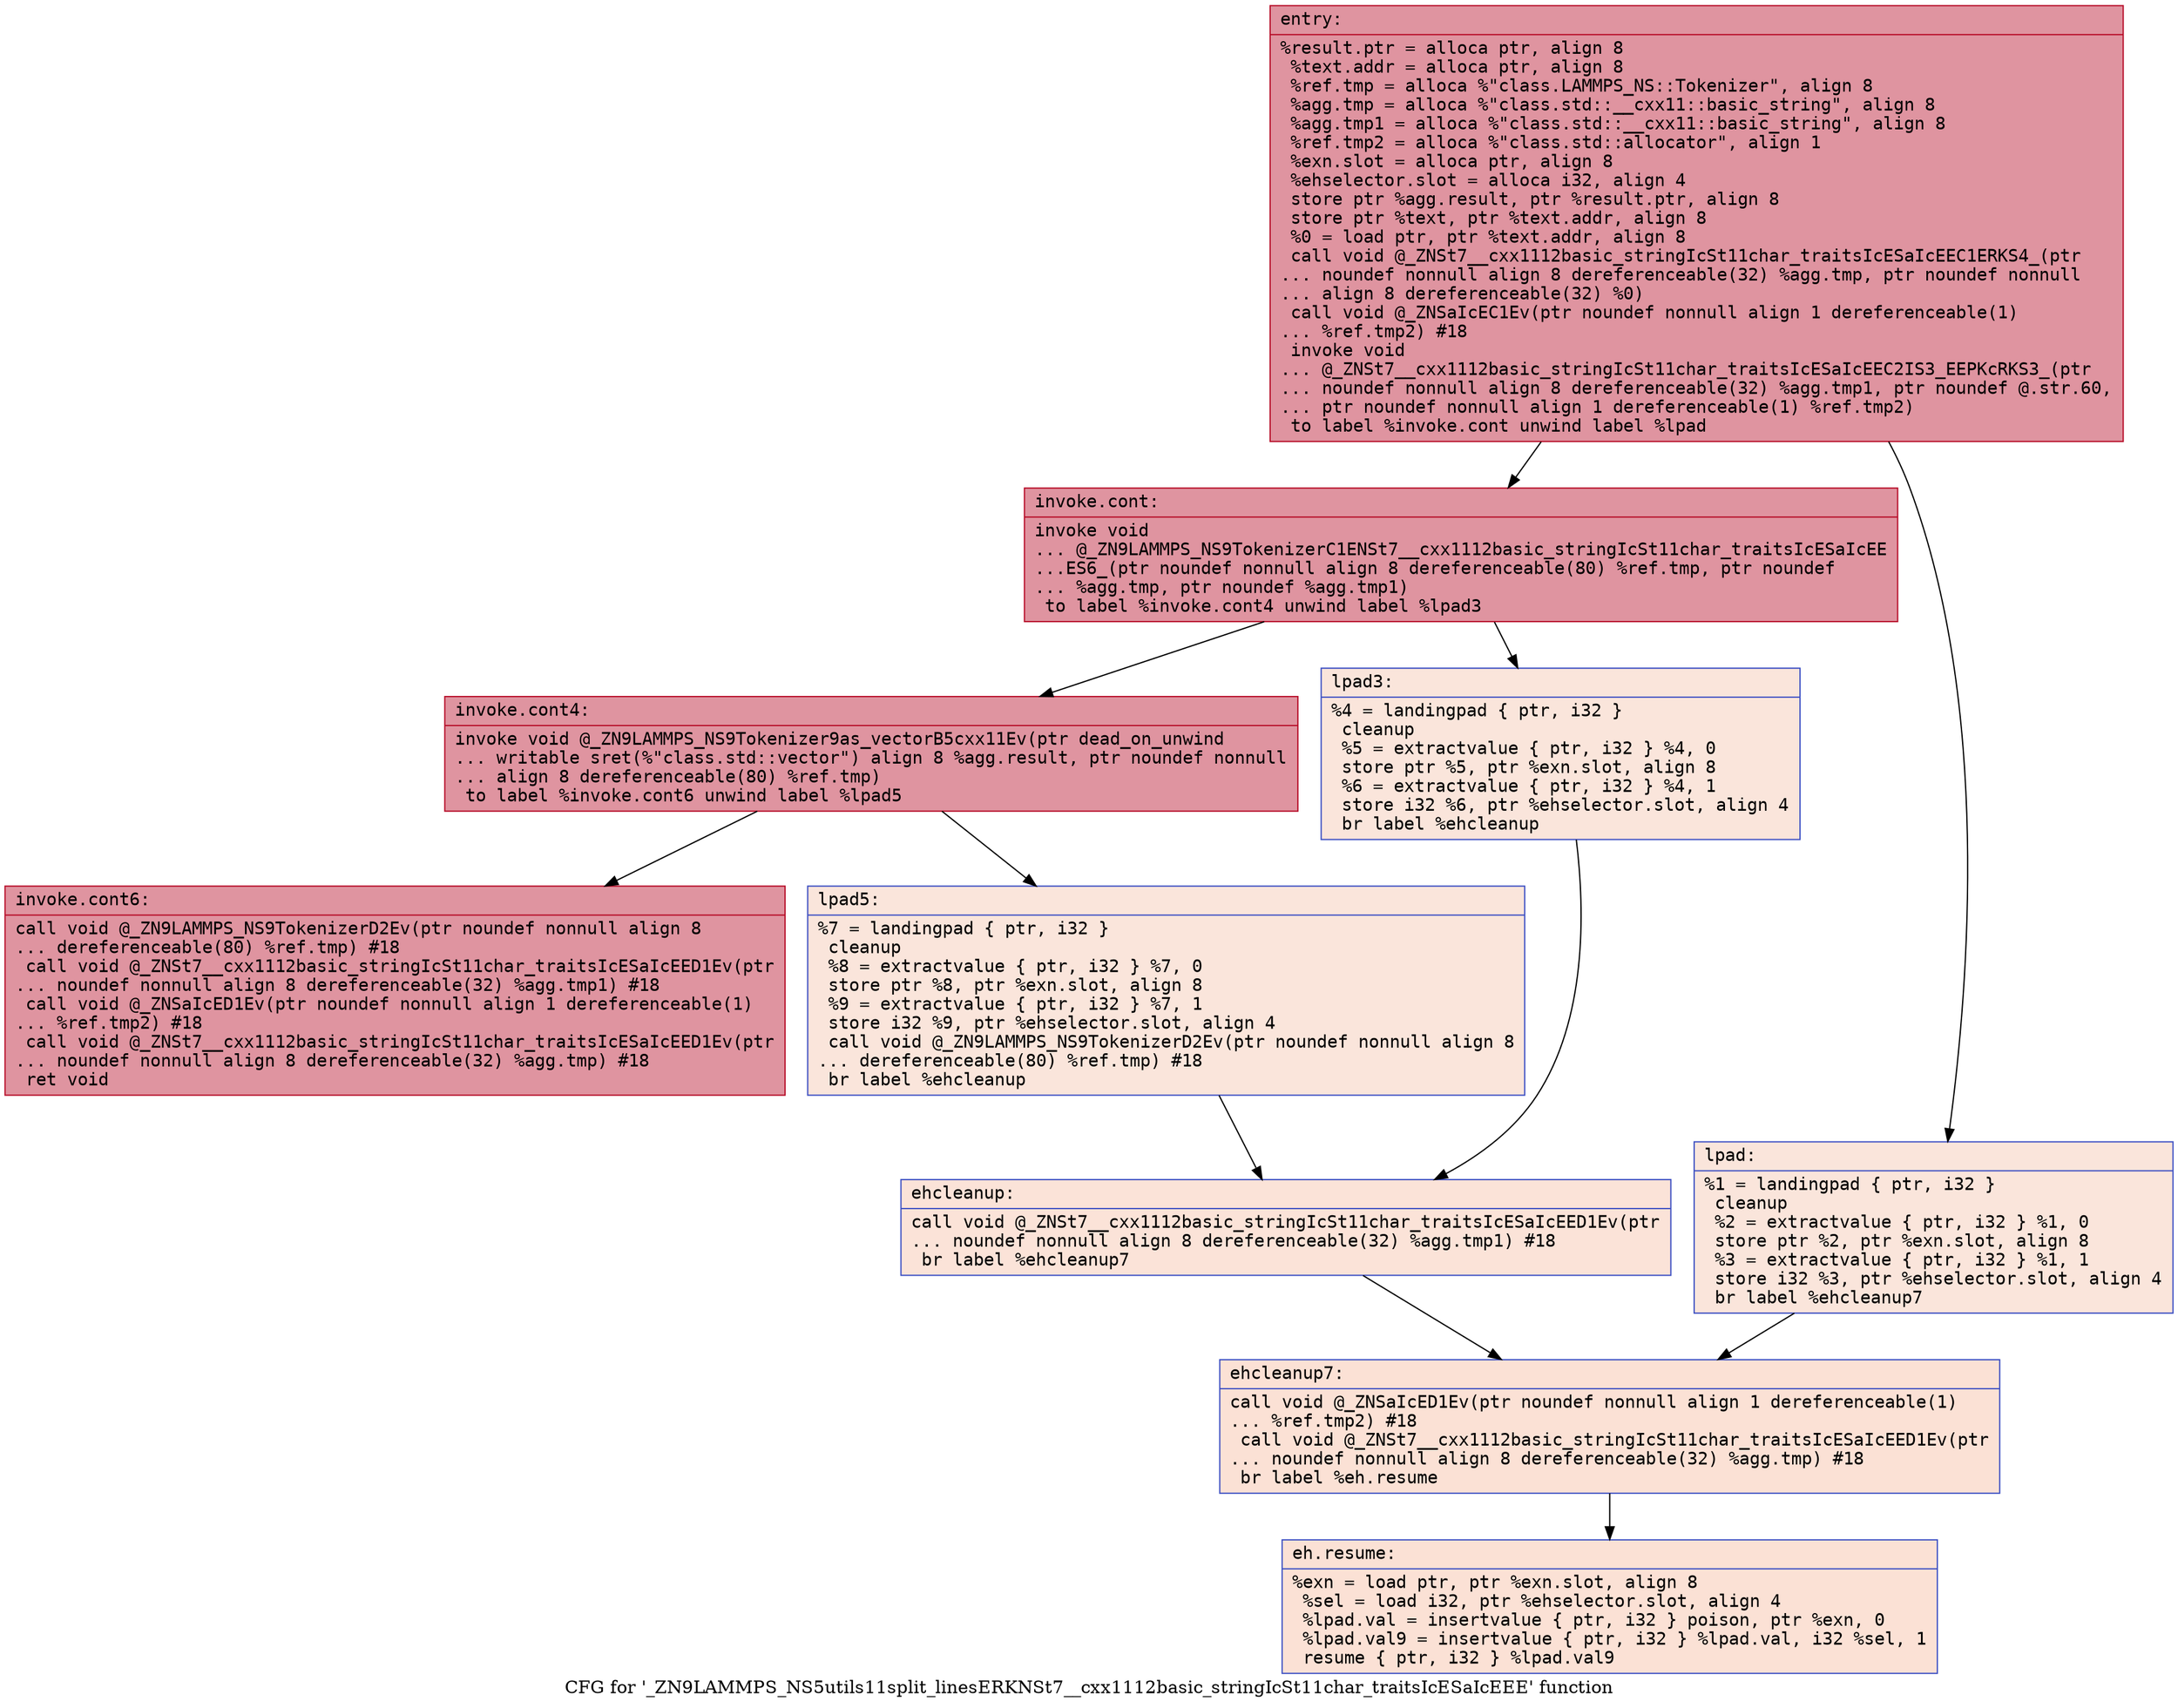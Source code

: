 digraph "CFG for '_ZN9LAMMPS_NS5utils11split_linesERKNSt7__cxx1112basic_stringIcSt11char_traitsIcESaIcEEE' function" {
	label="CFG for '_ZN9LAMMPS_NS5utils11split_linesERKNSt7__cxx1112basic_stringIcSt11char_traitsIcESaIcEEE' function";

	Node0x558416719480 [shape=record,color="#b70d28ff", style=filled, fillcolor="#b70d2870" fontname="Courier",label="{entry:\l|  %result.ptr = alloca ptr, align 8\l  %text.addr = alloca ptr, align 8\l  %ref.tmp = alloca %\"class.LAMMPS_NS::Tokenizer\", align 8\l  %agg.tmp = alloca %\"class.std::__cxx11::basic_string\", align 8\l  %agg.tmp1 = alloca %\"class.std::__cxx11::basic_string\", align 8\l  %ref.tmp2 = alloca %\"class.std::allocator\", align 1\l  %exn.slot = alloca ptr, align 8\l  %ehselector.slot = alloca i32, align 4\l  store ptr %agg.result, ptr %result.ptr, align 8\l  store ptr %text, ptr %text.addr, align 8\l  %0 = load ptr, ptr %text.addr, align 8\l  call void @_ZNSt7__cxx1112basic_stringIcSt11char_traitsIcESaIcEEC1ERKS4_(ptr\l... noundef nonnull align 8 dereferenceable(32) %agg.tmp, ptr noundef nonnull\l... align 8 dereferenceable(32) %0)\l  call void @_ZNSaIcEC1Ev(ptr noundef nonnull align 1 dereferenceable(1)\l... %ref.tmp2) #18\l  invoke void\l... @_ZNSt7__cxx1112basic_stringIcSt11char_traitsIcESaIcEEC2IS3_EEPKcRKS3_(ptr\l... noundef nonnull align 8 dereferenceable(32) %agg.tmp1, ptr noundef @.str.60,\l... ptr noundef nonnull align 1 dereferenceable(1) %ref.tmp2)\l          to label %invoke.cont unwind label %lpad\l}"];
	Node0x558416719480 -> Node0x558416719de0[tooltip="entry -> invoke.cont\nProbability 100.00%" ];
	Node0x558416719480 -> Node0x558416719e60[tooltip="entry -> lpad\nProbability 0.00%" ];
	Node0x558416719de0 [shape=record,color="#b70d28ff", style=filled, fillcolor="#b70d2870" fontname="Courier",label="{invoke.cont:\l|  invoke void\l... @_ZN9LAMMPS_NS9TokenizerC1ENSt7__cxx1112basic_stringIcSt11char_traitsIcESaIcEE\l...ES6_(ptr noundef nonnull align 8 dereferenceable(80) %ref.tmp, ptr noundef\l... %agg.tmp, ptr noundef %agg.tmp1)\l          to label %invoke.cont4 unwind label %lpad3\l}"];
	Node0x558416719de0 -> Node0x558416719d90[tooltip="invoke.cont -> invoke.cont4\nProbability 100.00%" ];
	Node0x558416719de0 -> Node0x55841671a290[tooltip="invoke.cont -> lpad3\nProbability 0.00%" ];
	Node0x558416719d90 [shape=record,color="#b70d28ff", style=filled, fillcolor="#b70d2870" fontname="Courier",label="{invoke.cont4:\l|  invoke void @_ZN9LAMMPS_NS9Tokenizer9as_vectorB5cxx11Ev(ptr dead_on_unwind\l... writable sret(%\"class.std::vector\") align 8 %agg.result, ptr noundef nonnull\l... align 8 dereferenceable(80) %ref.tmp)\l          to label %invoke.cont6 unwind label %lpad5\l}"];
	Node0x558416719d90 -> Node0x55841671a5a0[tooltip="invoke.cont4 -> invoke.cont6\nProbability 100.00%" ];
	Node0x558416719d90 -> Node0x55841671a5f0[tooltip="invoke.cont4 -> lpad5\nProbability 0.00%" ];
	Node0x55841671a5a0 [shape=record,color="#b70d28ff", style=filled, fillcolor="#b70d2870" fontname="Courier",label="{invoke.cont6:\l|  call void @_ZN9LAMMPS_NS9TokenizerD2Ev(ptr noundef nonnull align 8\l... dereferenceable(80) %ref.tmp) #18\l  call void @_ZNSt7__cxx1112basic_stringIcSt11char_traitsIcESaIcEED1Ev(ptr\l... noundef nonnull align 8 dereferenceable(32) %agg.tmp1) #18\l  call void @_ZNSaIcED1Ev(ptr noundef nonnull align 1 dereferenceable(1)\l... %ref.tmp2) #18\l  call void @_ZNSt7__cxx1112basic_stringIcSt11char_traitsIcESaIcEED1Ev(ptr\l... noundef nonnull align 8 dereferenceable(32) %agg.tmp) #18\l  ret void\l}"];
	Node0x558416719e60 [shape=record,color="#3d50c3ff", style=filled, fillcolor="#f4c5ad70" fontname="Courier",label="{lpad:\l|  %1 = landingpad \{ ptr, i32 \}\l          cleanup\l  %2 = extractvalue \{ ptr, i32 \} %1, 0\l  store ptr %2, ptr %exn.slot, align 8\l  %3 = extractvalue \{ ptr, i32 \} %1, 1\l  store i32 %3, ptr %ehselector.slot, align 4\l  br label %ehcleanup7\l}"];
	Node0x558416719e60 -> Node0x55841671af20[tooltip="lpad -> ehcleanup7\nProbability 100.00%" ];
	Node0x55841671a290 [shape=record,color="#3d50c3ff", style=filled, fillcolor="#f4c5ad70" fontname="Courier",label="{lpad3:\l|  %4 = landingpad \{ ptr, i32 \}\l          cleanup\l  %5 = extractvalue \{ ptr, i32 \} %4, 0\l  store ptr %5, ptr %exn.slot, align 8\l  %6 = extractvalue \{ ptr, i32 \} %4, 1\l  store i32 %6, ptr %ehselector.slot, align 4\l  br label %ehcleanup\l}"];
	Node0x55841671a290 -> Node0x55841671b1f0[tooltip="lpad3 -> ehcleanup\nProbability 100.00%" ];
	Node0x55841671a5f0 [shape=record,color="#3d50c3ff", style=filled, fillcolor="#f4c5ad70" fontname="Courier",label="{lpad5:\l|  %7 = landingpad \{ ptr, i32 \}\l          cleanup\l  %8 = extractvalue \{ ptr, i32 \} %7, 0\l  store ptr %8, ptr %exn.slot, align 8\l  %9 = extractvalue \{ ptr, i32 \} %7, 1\l  store i32 %9, ptr %ehselector.slot, align 4\l  call void @_ZN9LAMMPS_NS9TokenizerD2Ev(ptr noundef nonnull align 8\l... dereferenceable(80) %ref.tmp) #18\l  br label %ehcleanup\l}"];
	Node0x55841671a5f0 -> Node0x55841671b1f0[tooltip="lpad5 -> ehcleanup\nProbability 100.00%" ];
	Node0x55841671b1f0 [shape=record,color="#3d50c3ff", style=filled, fillcolor="#f6bfa670" fontname="Courier",label="{ehcleanup:\l|  call void @_ZNSt7__cxx1112basic_stringIcSt11char_traitsIcESaIcEED1Ev(ptr\l... noundef nonnull align 8 dereferenceable(32) %agg.tmp1) #18\l  br label %ehcleanup7\l}"];
	Node0x55841671b1f0 -> Node0x55841671af20[tooltip="ehcleanup -> ehcleanup7\nProbability 100.00%" ];
	Node0x55841671af20 [shape=record,color="#3d50c3ff", style=filled, fillcolor="#f7bca170" fontname="Courier",label="{ehcleanup7:\l|  call void @_ZNSaIcED1Ev(ptr noundef nonnull align 1 dereferenceable(1)\l... %ref.tmp2) #18\l  call void @_ZNSt7__cxx1112basic_stringIcSt11char_traitsIcESaIcEED1Ev(ptr\l... noundef nonnull align 8 dereferenceable(32) %agg.tmp) #18\l  br label %eh.resume\l}"];
	Node0x55841671af20 -> Node0x55841671b9c0[tooltip="ehcleanup7 -> eh.resume\nProbability 100.00%" ];
	Node0x55841671b9c0 [shape=record,color="#3d50c3ff", style=filled, fillcolor="#f7bca170" fontname="Courier",label="{eh.resume:\l|  %exn = load ptr, ptr %exn.slot, align 8\l  %sel = load i32, ptr %ehselector.slot, align 4\l  %lpad.val = insertvalue \{ ptr, i32 \} poison, ptr %exn, 0\l  %lpad.val9 = insertvalue \{ ptr, i32 \} %lpad.val, i32 %sel, 1\l  resume \{ ptr, i32 \} %lpad.val9\l}"];
}
